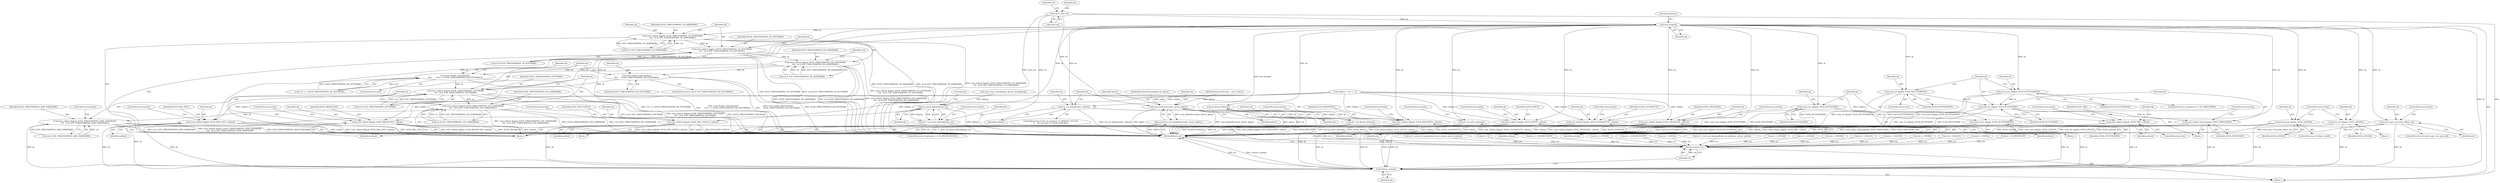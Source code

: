 digraph "0_linux_3e10986d1d698140747fcfc2761ec9cb64c1d582@pointer" {
"1000115" [label="(Call,*sk = sock->sk)"];
"1000132" [label="(Call,sock_bindtodevice(sk, optval, optlen))"];
"1000131" [label="(Return,return sock_bindtodevice(sk, optval, optlen);)"];
"1000159" [label="(Call,lock_sock(sk))"];
"1000176" [label="(Call,sock_valbool_flag(sk, SOCK_DBG, valbool))"];
"1000664" [label="(Call,release_sock(sk))"];
"1000201" [label="(Call,sock_valbool_flag(sk, SOCK_LOCALROUTE, valbool))"];
"1000207" [label="(Call,sock_valbool_flag(sk, SOCK_BROADCAST, valbool))"];
"1000235" [label="(Call,sk->sk_write_space(sk))"];
"1000299" [label="(Call,tcp_set_keepalive(sk, valbool))"];
"1000302" [label="(Call,sock_valbool_flag(sk, SOCK_KEEPOPEN, valbool))"];
"1000308" [label="(Call,sock_valbool_flag(sk, SOCK_URGINLINE, valbool))"];
"1000373" [label="(Call,sock_reset_flag(sk, SOCK_LINGER))"];
"1000405" [label="(Call,sock_set_flag(sk, SOCK_LINGER))"];
"1000439" [label="(Call,sock_reset_flag(sk, SOCK_RCVTSTAMPNS))"];
"1000446" [label="(Call,sock_set_flag(sk, SOCK_RCVTSTAMP))"];
"1000449" [label="(Call,sock_enable_timestamp(sk, SOCK_TIMESTAMP))"];
"1000443" [label="(Call,sock_set_flag(sk, SOCK_RCVTSTAMPNS))"];
"1000454" [label="(Call,sock_reset_flag(sk, SOCK_RCVTSTAMP))"];
"1000457" [label="(Call,sock_reset_flag(sk, SOCK_RCVTSTAMPNS))"];
"1000472" [label="(Call,sock_valbool_flag(sk, SOCK_TIMESTAMPING_TX_HARDWARE,\n\t\t\t\t  val & SOF_TIMESTAMPING_TX_HARDWARE))"];
"1000478" [label="(Call,sock_valbool_flag(sk, SOCK_TIMESTAMPING_TX_SOFTWARE,\n\t\t\t\t  val & SOF_TIMESTAMPING_TX_SOFTWARE))"];
"1000484" [label="(Call,sock_valbool_flag(sk, SOCK_TIMESTAMPING_RX_HARDWARE,\n\t\t\t\t  val & SOF_TIMESTAMPING_RX_HARDWARE))"];
"1000494" [label="(Call,sock_enable_timestamp(sk,\n\t\t\t\t\t      SOCK_TIMESTAMPING_RX_SOFTWARE))"];
"1000503" [label="(Call,sock_valbool_flag(sk, SOCK_TIMESTAMPING_SOFTWARE,\n\t\t\t\t  val & SOF_TIMESTAMPING_SOFTWARE))"];
"1000509" [label="(Call,sock_valbool_flag(sk, SOCK_TIMESTAMPING_SYS_HARDWARE,\n\t\t\t\t  val & SOF_TIMESTAMPING_SYS_HARDWARE))"];
"1000515" [label="(Call,sock_valbool_flag(sk, SOCK_TIMESTAMPING_RAW_HARDWARE,\n\t\t\t\t  val & SOF_TIMESTAMPING_RAW_HARDWARE))"];
"1000498" [label="(Call,sock_disable_timestamp(sk,\n\t\t\t\t\t       (1UL << SOCK_TIMESTAMPING_RX_SOFTWARE)))"];
"1000580" [label="(Call,sk_attach_filter(&fprog, sk))"];
"1000578" [label="(Call,ret = sk_attach_filter(&fprog, sk))"];
"1000666" [label="(Return,return ret;)"];
"1000588" [label="(Call,sk_detach_filter(sk))"];
"1000586" [label="(Call,ret = sk_detach_filter(sk))"];
"1000625" [label="(Call,sock_valbool_flag(sk, SOCK_RXQ_OVFL, valbool))"];
"1000631" [label="(Call,sock_valbool_flag(sk, SOCK_WIFI_STATUS, valbool))"];
"1000643" [label="(Call,sock->ops->set_peek_off(sk, val))"];
"1000653" [label="(Call,sock_valbool_flag(sk, SOCK_NOFCS, valbool))"];
"1000441" [label="(Identifier,SOCK_RCVTSTAMPNS)"];
"1000584" [label="(ControlStructure,break;)"];
"1000457" [label="(Call,sock_reset_flag(sk, SOCK_RCVTSTAMPNS))"];
"1000487" [label="(Call,val & SOF_TIMESTAMPING_RX_HARDWARE)"];
"1000481" [label="(Call,val & SOF_TIMESTAMPING_TX_SOFTWARE)"];
"1000586" [label="(Call,ret = sk_detach_filter(sk))"];
"1000211" [label="(ControlStructure,break;)"];
"1000484" [label="(Call,sock_valbool_flag(sk, SOCK_TIMESTAMPING_RX_HARDWARE,\n\t\t\t\t  val & SOF_TIMESTAMPING_RX_HARDWARE))"];
"1000454" [label="(Call,sock_reset_flag(sk, SOCK_RCVTSTAMP))"];
"1000581" [label="(Call,&fprog)"];
"1000631" [label="(Call,sock_valbool_flag(sk, SOCK_WIFI_STATUS, valbool))"];
"1000202" [label="(Identifier,sk)"];
"1000160" [label="(Identifier,sk)"];
"1000208" [label="(Identifier,sk)"];
"1000533" [label="(Call,ret = sock_set_timeout(&sk->sk_rcvtimeo, optval, optlen))"];
"1000132" [label="(Call,sock_bindtodevice(sk, optval, optlen))"];
"1000578" [label="(Call,ret = sk_attach_filter(&fprog, sk))"];
"1000201" [label="(Call,sock_valbool_flag(sk, SOCK_LOCALROUTE, valbool))"];
"1000435" [label="(ControlStructure,if (optname == SO_TIMESTAMP))"];
"1000210" [label="(Identifier,valbool)"];
"1000134" [label="(Identifier,optval)"];
"1000453" [label="(Block,)"];
"1000448" [label="(Identifier,SOCK_RCVTSTAMP)"];
"1000588" [label="(Call,sk_detach_filter(sk))"];
"1000645" [label="(Identifier,val)"];
"1000627" [label="(Identifier,SOCK_RXQ_OVFL)"];
"1000302" [label="(Call,sock_valbool_flag(sk, SOCK_KEEPOPEN, valbool))"];
"1000124" [label="(Call,ret = 0)"];
"1000497" [label="(ControlStructure,else)"];
"1000209" [label="(Identifier,SOCK_BROADCAST)"];
"1000485" [label="(Identifier,sk)"];
"1000458" [label="(Identifier,sk)"];
"1000659" [label="(Call,ret = -ENOPROTOOPT)"];
"1000444" [label="(Identifier,sk)"];
"1000177" [label="(Identifier,sk)"];
"1000656" [label="(Identifier,valbool)"];
"1000664" [label="(Call,release_sock(sk))"];
"1000667" [label="(Identifier,ret)"];
"1000112" [label="(MethodParameterIn,unsigned int optlen)"];
"1000338" [label="(Call,ret = -EPERM)"];
"1000179" [label="(Identifier,valbool)"];
"1000657" [label="(ControlStructure,break;)"];
"1000643" [label="(Call,sock->ops->set_peek_off(sk, val))"];
"1000195" [label="(Call,ret = -ENOPROTOOPT)"];
"1000590" [label="(ControlStructure,break;)"];
"1000635" [label="(ControlStructure,break;)"];
"1000460" [label="(ControlStructure,break;)"];
"1000306" [label="(ControlStructure,break;)"];
"1000633" [label="(Identifier,SOCK_WIFI_STATUS)"];
"1000500" [label="(Call,1UL << SOCK_TIMESTAMPING_RX_SOFTWARE)"];
"1000311" [label="(Identifier,valbool)"];
"1000374" [label="(Identifier,sk)"];
"1000235" [label="(Call,sk->sk_write_space(sk))"];
"1000368" [label="(ControlStructure,if (!ling.l_onoff))"];
"1000451" [label="(Identifier,SOCK_TIMESTAMP)"];
"1000518" [label="(Call,val & SOF_TIMESTAMPING_RAW_HARDWARE)"];
"1000467" [label="(Call,ret = -EINVAL)"];
"1000125" [label="(Identifier,ret)"];
"1000515" [label="(Call,sock_valbool_flag(sk, SOCK_TIMESTAMPING_RAW_HARDWARE,\n\t\t\t\t  val & SOF_TIMESTAMPING_RAW_HARDWARE))"];
"1000544" [label="(Call,ret = sock_set_timeout(&sk->sk_sndtimeo, optval, optlen))"];
"1000637" [label="(ControlStructure,if (sock->ops->set_peek_off))"];
"1000312" [label="(ControlStructure,break;)"];
"1000480" [label="(Identifier,SOCK_TIMESTAMPING_TX_SOFTWARE)"];
"1000115" [label="(Call,*sk = sock->sk)"];
"1000589" [label="(Identifier,sk)"];
"1000450" [label="(Identifier,sk)"];
"1000280" [label="(Call,ret = -EPERM)"];
"1000176" [label="(Call,sock_valbool_flag(sk, SOCK_DBG, valbool))"];
"1000301" [label="(Identifier,valbool)"];
"1000287" [label="(ControlStructure,if (sk->sk_protocol == IPPROTO_TCP &&\n\t\t    sk->sk_type == SOCK_STREAM))"];
"1000499" [label="(Identifier,sk)"];
"1000571" [label="(Call,copy_from_user(&fprog, optval, sizeof(fprog)))"];
"1000486" [label="(Identifier,SOCK_TIMESTAMPING_RX_HARDWARE)"];
"1000299" [label="(Call,tcp_set_keepalive(sk, valbool))"];
"1000116" [label="(Identifier,sk)"];
"1000133" [label="(Identifier,sk)"];
"1000472" [label="(Call,sock_valbool_flag(sk, SOCK_TIMESTAMPING_TX_HARDWARE,\n\t\t\t\t  val & SOF_TIMESTAMPING_TX_HARDWARE))"];
"1000626" [label="(Identifier,sk)"];
"1000205" [label="(ControlStructure,break;)"];
"1000305" [label="(Identifier,valbool)"];
"1000665" [label="(Identifier,sk)"];
"1000445" [label="(Identifier,SOCK_RCVTSTAMPNS)"];
"1000439" [label="(Call,sock_reset_flag(sk, SOCK_RCVTSTAMPNS))"];
"1000350" [label="(Call,ret = -EINVAL)"];
"1000111" [label="(MethodParameterIn,char __user *optval)"];
"1000113" [label="(Block,)"];
"1000440" [label="(Identifier,sk)"];
"1000310" [label="(Identifier,SOCK_URGINLINE)"];
"1000473" [label="(Identifier,sk)"];
"1000494" [label="(Call,sock_enable_timestamp(sk,\n\t\t\t\t\t      SOCK_TIMESTAMPING_RX_SOFTWARE))"];
"1000512" [label="(Call,val & SOF_TIMESTAMPING_SYS_HARDWARE)"];
"1000300" [label="(Identifier,sk)"];
"1000580" [label="(Call,sk_attach_filter(&fprog, sk))"];
"1000244" [label="(Call,ret = -EPERM)"];
"1000159" [label="(Call,lock_sock(sk))"];
"1000162" [label="(Identifier,optname)"];
"1000629" [label="(ControlStructure,break;)"];
"1000363" [label="(Call,ret = -EFAULT)"];
"1000504" [label="(Identifier,sk)"];
"1000434" [label="(Block,)"];
"1000171" [label="(Call,ret = -EACCES)"];
"1000303" [label="(Identifier,sk)"];
"1000237" [label="(ControlStructure,break;)"];
"1000446" [label="(Call,sock_set_flag(sk, SOCK_RCVTSTAMP))"];
"1000503" [label="(Call,sock_valbool_flag(sk, SOCK_TIMESTAMPING_SOFTWARE,\n\t\t\t\t  val & SOF_TIMESTAMPING_SOFTWARE))"];
"1000117" [label="(Call,sock->sk)"];
"1000517" [label="(Identifier,SOCK_TIMESTAMPING_RAW_HARDWARE)"];
"1000308" [label="(Call,sock_valbool_flag(sk, SOCK_URGINLINE, valbool))"];
"1000456" [label="(Identifier,SOCK_RCVTSTAMP)"];
"1000475" [label="(Call,val & SOF_TIMESTAMPING_TX_HARDWARE)"];
"1000373" [label="(Call,sock_reset_flag(sk, SOCK_LINGER))"];
"1000474" [label="(Identifier,SOCK_TIMESTAMPING_TX_HARDWARE)"];
"1000506" [label="(Call,val & SOF_TIMESTAMPING_SOFTWARE)"];
"1000628" [label="(Identifier,valbool)"];
"1000492" [label="(Identifier,val)"];
"1000127" [label="(ControlStructure,if (optname == SO_BINDTODEVICE))"];
"1000204" [label="(Identifier,valbool)"];
"1000654" [label="(Identifier,sk)"];
"1000377" [label="(Block,)"];
"1000644" [label="(Identifier,sk)"];
"1000153" [label="(Call,valbool = val ? 1 : 0)"];
"1000459" [label="(Identifier,SOCK_RCVTSTAMPNS)"];
"1000651" [label="(ControlStructure,break;)"];
"1000505" [label="(Identifier,SOCK_TIMESTAMPING_SOFTWARE)"];
"1000443" [label="(Call,sock_set_flag(sk, SOCK_RCVTSTAMPNS))"];
"1000406" [label="(Identifier,sk)"];
"1000175" [label="(ControlStructure,else)"];
"1000498" [label="(Call,sock_disable_timestamp(sk,\n\t\t\t\t\t       (1UL << SOCK_TIMESTAMPING_RX_SOFTWARE)))"];
"1000478" [label="(Call,sock_valbool_flag(sk, SOCK_TIMESTAMPING_TX_SOFTWARE,\n\t\t\t\t  val & SOF_TIMESTAMPING_TX_SOFTWARE))"];
"1000668" [label="(MethodReturn,int)"];
"1000207" [label="(Call,sock_valbool_flag(sk, SOCK_BROADCAST, valbool))"];
"1000510" [label="(Identifier,sk)"];
"1000163" [label="(Block,)"];
"1000495" [label="(Identifier,sk)"];
"1000516" [label="(Identifier,sk)"];
"1000447" [label="(Identifier,sk)"];
"1000455" [label="(Identifier,sk)"];
"1000634" [label="(Identifier,valbool)"];
"1000509" [label="(Call,sock_valbool_flag(sk, SOCK_TIMESTAMPING_SYS_HARDWARE,\n\t\t\t\t  val & SOF_TIMESTAMPING_SYS_HARDWARE))"];
"1000408" [label="(ControlStructure,break;)"];
"1000479" [label="(Identifier,sk)"];
"1000203" [label="(Identifier,SOCK_LOCALROUTE)"];
"1000613" [label="(Call,ret = -EPERM)"];
"1000511" [label="(Identifier,SOCK_TIMESTAMPING_SYS_HARDWARE)"];
"1000180" [label="(ControlStructure,break;)"];
"1000566" [label="(Call,ret = -EFAULT)"];
"1000653" [label="(Call,sock_valbool_flag(sk, SOCK_NOFCS, valbool))"];
"1000583" [label="(Identifier,sk)"];
"1000564" [label="(Block,)"];
"1000521" [label="(ControlStructure,break;)"];
"1000442" [label="(ControlStructure,else)"];
"1000496" [label="(Identifier,SOCK_TIMESTAMPING_RX_SOFTWARE)"];
"1000655" [label="(Identifier,SOCK_NOFCS)"];
"1000236" [label="(Identifier,sk)"];
"1000135" [label="(Identifier,optlen)"];
"1000407" [label="(Identifier,SOCK_LINGER)"];
"1000579" [label="(Identifier,ret)"];
"1000587" [label="(Identifier,ret)"];
"1000555" [label="(Call,ret = -EINVAL)"];
"1000632" [label="(Identifier,sk)"];
"1000490" [label="(ControlStructure,if (val & SOF_TIMESTAMPING_RX_SOFTWARE))"];
"1000304" [label="(Identifier,SOCK_KEEPOPEN)"];
"1000647" [label="(Call,ret = -EOPNOTSUPP)"];
"1000178" [label="(Identifier,SOCK_DBG)"];
"1000375" [label="(Identifier,SOCK_LINGER)"];
"1000405" [label="(Call,sock_set_flag(sk, SOCK_LINGER))"];
"1000449" [label="(Call,sock_enable_timestamp(sk, SOCK_TIMESTAMP))"];
"1000625" [label="(Call,sock_valbool_flag(sk, SOCK_RXQ_OVFL, valbool))"];
"1000131" [label="(Return,return sock_bindtodevice(sk, optval, optlen);)"];
"1000666" [label="(Return,return ret;)"];
"1000309" [label="(Identifier,sk)"];
"1000115" -> "1000113"  [label="AST: "];
"1000115" -> "1000117"  [label="CFG: "];
"1000116" -> "1000115"  [label="AST: "];
"1000117" -> "1000115"  [label="AST: "];
"1000125" -> "1000115"  [label="CFG: "];
"1000115" -> "1000668"  [label="DDG: sock->sk"];
"1000115" -> "1000668"  [label="DDG: sk"];
"1000115" -> "1000132"  [label="DDG: sk"];
"1000115" -> "1000159"  [label="DDG: sk"];
"1000132" -> "1000131"  [label="AST: "];
"1000132" -> "1000135"  [label="CFG: "];
"1000133" -> "1000132"  [label="AST: "];
"1000134" -> "1000132"  [label="AST: "];
"1000135" -> "1000132"  [label="AST: "];
"1000131" -> "1000132"  [label="CFG: "];
"1000132" -> "1000668"  [label="DDG: sock_bindtodevice(sk, optval, optlen)"];
"1000132" -> "1000668"  [label="DDG: optval"];
"1000132" -> "1000668"  [label="DDG: sk"];
"1000132" -> "1000668"  [label="DDG: optlen"];
"1000132" -> "1000131"  [label="DDG: sock_bindtodevice(sk, optval, optlen)"];
"1000111" -> "1000132"  [label="DDG: optval"];
"1000112" -> "1000132"  [label="DDG: optlen"];
"1000131" -> "1000127"  [label="AST: "];
"1000668" -> "1000131"  [label="CFG: "];
"1000131" -> "1000668"  [label="DDG: <RET>"];
"1000159" -> "1000113"  [label="AST: "];
"1000159" -> "1000160"  [label="CFG: "];
"1000160" -> "1000159"  [label="AST: "];
"1000162" -> "1000159"  [label="CFG: "];
"1000159" -> "1000668"  [label="DDG: lock_sock(sk)"];
"1000159" -> "1000176"  [label="DDG: sk"];
"1000159" -> "1000201"  [label="DDG: sk"];
"1000159" -> "1000207"  [label="DDG: sk"];
"1000159" -> "1000235"  [label="DDG: sk"];
"1000159" -> "1000299"  [label="DDG: sk"];
"1000159" -> "1000302"  [label="DDG: sk"];
"1000159" -> "1000308"  [label="DDG: sk"];
"1000159" -> "1000373"  [label="DDG: sk"];
"1000159" -> "1000405"  [label="DDG: sk"];
"1000159" -> "1000439"  [label="DDG: sk"];
"1000159" -> "1000443"  [label="DDG: sk"];
"1000159" -> "1000454"  [label="DDG: sk"];
"1000159" -> "1000472"  [label="DDG: sk"];
"1000159" -> "1000580"  [label="DDG: sk"];
"1000159" -> "1000588"  [label="DDG: sk"];
"1000159" -> "1000625"  [label="DDG: sk"];
"1000159" -> "1000631"  [label="DDG: sk"];
"1000159" -> "1000643"  [label="DDG: sk"];
"1000159" -> "1000653"  [label="DDG: sk"];
"1000159" -> "1000664"  [label="DDG: sk"];
"1000176" -> "1000175"  [label="AST: "];
"1000176" -> "1000179"  [label="CFG: "];
"1000177" -> "1000176"  [label="AST: "];
"1000178" -> "1000176"  [label="AST: "];
"1000179" -> "1000176"  [label="AST: "];
"1000180" -> "1000176"  [label="CFG: "];
"1000176" -> "1000668"  [label="DDG: SOCK_DBG"];
"1000176" -> "1000668"  [label="DDG: valbool"];
"1000176" -> "1000668"  [label="DDG: sock_valbool_flag(sk, SOCK_DBG, valbool)"];
"1000153" -> "1000176"  [label="DDG: valbool"];
"1000176" -> "1000664"  [label="DDG: sk"];
"1000664" -> "1000113"  [label="AST: "];
"1000664" -> "1000665"  [label="CFG: "];
"1000665" -> "1000664"  [label="AST: "];
"1000667" -> "1000664"  [label="CFG: "];
"1000664" -> "1000668"  [label="DDG: release_sock(sk)"];
"1000664" -> "1000668"  [label="DDG: sk"];
"1000308" -> "1000664"  [label="DDG: sk"];
"1000588" -> "1000664"  [label="DDG: sk"];
"1000643" -> "1000664"  [label="DDG: sk"];
"1000449" -> "1000664"  [label="DDG: sk"];
"1000515" -> "1000664"  [label="DDG: sk"];
"1000207" -> "1000664"  [label="DDG: sk"];
"1000653" -> "1000664"  [label="DDG: sk"];
"1000373" -> "1000664"  [label="DDG: sk"];
"1000201" -> "1000664"  [label="DDG: sk"];
"1000625" -> "1000664"  [label="DDG: sk"];
"1000235" -> "1000664"  [label="DDG: sk"];
"1000631" -> "1000664"  [label="DDG: sk"];
"1000302" -> "1000664"  [label="DDG: sk"];
"1000580" -> "1000664"  [label="DDG: sk"];
"1000405" -> "1000664"  [label="DDG: sk"];
"1000457" -> "1000664"  [label="DDG: sk"];
"1000201" -> "1000163"  [label="AST: "];
"1000201" -> "1000204"  [label="CFG: "];
"1000202" -> "1000201"  [label="AST: "];
"1000203" -> "1000201"  [label="AST: "];
"1000204" -> "1000201"  [label="AST: "];
"1000205" -> "1000201"  [label="CFG: "];
"1000201" -> "1000668"  [label="DDG: sock_valbool_flag(sk, SOCK_LOCALROUTE, valbool)"];
"1000201" -> "1000668"  [label="DDG: SOCK_LOCALROUTE"];
"1000201" -> "1000668"  [label="DDG: valbool"];
"1000153" -> "1000201"  [label="DDG: valbool"];
"1000207" -> "1000163"  [label="AST: "];
"1000207" -> "1000210"  [label="CFG: "];
"1000208" -> "1000207"  [label="AST: "];
"1000209" -> "1000207"  [label="AST: "];
"1000210" -> "1000207"  [label="AST: "];
"1000211" -> "1000207"  [label="CFG: "];
"1000207" -> "1000668"  [label="DDG: SOCK_BROADCAST"];
"1000207" -> "1000668"  [label="DDG: valbool"];
"1000207" -> "1000668"  [label="DDG: sock_valbool_flag(sk, SOCK_BROADCAST, valbool)"];
"1000153" -> "1000207"  [label="DDG: valbool"];
"1000235" -> "1000163"  [label="AST: "];
"1000235" -> "1000236"  [label="CFG: "];
"1000236" -> "1000235"  [label="AST: "];
"1000237" -> "1000235"  [label="CFG: "];
"1000235" -> "1000668"  [label="DDG: sk->sk_write_space(sk)"];
"1000299" -> "1000287"  [label="AST: "];
"1000299" -> "1000301"  [label="CFG: "];
"1000300" -> "1000299"  [label="AST: "];
"1000301" -> "1000299"  [label="AST: "];
"1000303" -> "1000299"  [label="CFG: "];
"1000299" -> "1000668"  [label="DDG: tcp_set_keepalive(sk, valbool)"];
"1000153" -> "1000299"  [label="DDG: valbool"];
"1000299" -> "1000302"  [label="DDG: sk"];
"1000299" -> "1000302"  [label="DDG: valbool"];
"1000302" -> "1000163"  [label="AST: "];
"1000302" -> "1000305"  [label="CFG: "];
"1000303" -> "1000302"  [label="AST: "];
"1000304" -> "1000302"  [label="AST: "];
"1000305" -> "1000302"  [label="AST: "];
"1000306" -> "1000302"  [label="CFG: "];
"1000302" -> "1000668"  [label="DDG: SOCK_KEEPOPEN"];
"1000302" -> "1000668"  [label="DDG: valbool"];
"1000302" -> "1000668"  [label="DDG: sock_valbool_flag(sk, SOCK_KEEPOPEN, valbool)"];
"1000153" -> "1000302"  [label="DDG: valbool"];
"1000308" -> "1000163"  [label="AST: "];
"1000308" -> "1000311"  [label="CFG: "];
"1000309" -> "1000308"  [label="AST: "];
"1000310" -> "1000308"  [label="AST: "];
"1000311" -> "1000308"  [label="AST: "];
"1000312" -> "1000308"  [label="CFG: "];
"1000308" -> "1000668"  [label="DDG: SOCK_URGINLINE"];
"1000308" -> "1000668"  [label="DDG: valbool"];
"1000308" -> "1000668"  [label="DDG: sock_valbool_flag(sk, SOCK_URGINLINE, valbool)"];
"1000153" -> "1000308"  [label="DDG: valbool"];
"1000373" -> "1000368"  [label="AST: "];
"1000373" -> "1000375"  [label="CFG: "];
"1000374" -> "1000373"  [label="AST: "];
"1000375" -> "1000373"  [label="AST: "];
"1000408" -> "1000373"  [label="CFG: "];
"1000373" -> "1000668"  [label="DDG: SOCK_LINGER"];
"1000373" -> "1000668"  [label="DDG: sock_reset_flag(sk, SOCK_LINGER)"];
"1000405" -> "1000377"  [label="AST: "];
"1000405" -> "1000407"  [label="CFG: "];
"1000406" -> "1000405"  [label="AST: "];
"1000407" -> "1000405"  [label="AST: "];
"1000408" -> "1000405"  [label="CFG: "];
"1000405" -> "1000668"  [label="DDG: sock_set_flag(sk, SOCK_LINGER)"];
"1000405" -> "1000668"  [label="DDG: SOCK_LINGER"];
"1000439" -> "1000435"  [label="AST: "];
"1000439" -> "1000441"  [label="CFG: "];
"1000440" -> "1000439"  [label="AST: "];
"1000441" -> "1000439"  [label="AST: "];
"1000447" -> "1000439"  [label="CFG: "];
"1000439" -> "1000668"  [label="DDG: SOCK_RCVTSTAMPNS"];
"1000439" -> "1000668"  [label="DDG: sock_reset_flag(sk, SOCK_RCVTSTAMPNS)"];
"1000439" -> "1000446"  [label="DDG: sk"];
"1000446" -> "1000434"  [label="AST: "];
"1000446" -> "1000448"  [label="CFG: "];
"1000447" -> "1000446"  [label="AST: "];
"1000448" -> "1000446"  [label="AST: "];
"1000450" -> "1000446"  [label="CFG: "];
"1000446" -> "1000668"  [label="DDG: sock_set_flag(sk, SOCK_RCVTSTAMP)"];
"1000446" -> "1000668"  [label="DDG: SOCK_RCVTSTAMP"];
"1000443" -> "1000446"  [label="DDG: sk"];
"1000446" -> "1000449"  [label="DDG: sk"];
"1000449" -> "1000434"  [label="AST: "];
"1000449" -> "1000451"  [label="CFG: "];
"1000450" -> "1000449"  [label="AST: "];
"1000451" -> "1000449"  [label="AST: "];
"1000460" -> "1000449"  [label="CFG: "];
"1000449" -> "1000668"  [label="DDG: sock_enable_timestamp(sk, SOCK_TIMESTAMP)"];
"1000449" -> "1000668"  [label="DDG: SOCK_TIMESTAMP"];
"1000443" -> "1000442"  [label="AST: "];
"1000443" -> "1000445"  [label="CFG: "];
"1000444" -> "1000443"  [label="AST: "];
"1000445" -> "1000443"  [label="AST: "];
"1000447" -> "1000443"  [label="CFG: "];
"1000443" -> "1000668"  [label="DDG: sock_set_flag(sk, SOCK_RCVTSTAMPNS)"];
"1000443" -> "1000668"  [label="DDG: SOCK_RCVTSTAMPNS"];
"1000454" -> "1000453"  [label="AST: "];
"1000454" -> "1000456"  [label="CFG: "];
"1000455" -> "1000454"  [label="AST: "];
"1000456" -> "1000454"  [label="AST: "];
"1000458" -> "1000454"  [label="CFG: "];
"1000454" -> "1000668"  [label="DDG: sock_reset_flag(sk, SOCK_RCVTSTAMP)"];
"1000454" -> "1000668"  [label="DDG: SOCK_RCVTSTAMP"];
"1000454" -> "1000457"  [label="DDG: sk"];
"1000457" -> "1000453"  [label="AST: "];
"1000457" -> "1000459"  [label="CFG: "];
"1000458" -> "1000457"  [label="AST: "];
"1000459" -> "1000457"  [label="AST: "];
"1000460" -> "1000457"  [label="CFG: "];
"1000457" -> "1000668"  [label="DDG: SOCK_RCVTSTAMPNS"];
"1000457" -> "1000668"  [label="DDG: sock_reset_flag(sk, SOCK_RCVTSTAMPNS)"];
"1000472" -> "1000163"  [label="AST: "];
"1000472" -> "1000475"  [label="CFG: "];
"1000473" -> "1000472"  [label="AST: "];
"1000474" -> "1000472"  [label="AST: "];
"1000475" -> "1000472"  [label="AST: "];
"1000479" -> "1000472"  [label="CFG: "];
"1000472" -> "1000668"  [label="DDG: sock_valbool_flag(sk, SOCK_TIMESTAMPING_TX_HARDWARE,\n\t\t\t\t  val & SOF_TIMESTAMPING_TX_HARDWARE)"];
"1000472" -> "1000668"  [label="DDG: SOCK_TIMESTAMPING_TX_HARDWARE"];
"1000472" -> "1000668"  [label="DDG: val & SOF_TIMESTAMPING_TX_HARDWARE"];
"1000475" -> "1000472"  [label="DDG: val"];
"1000475" -> "1000472"  [label="DDG: SOF_TIMESTAMPING_TX_HARDWARE"];
"1000472" -> "1000478"  [label="DDG: sk"];
"1000478" -> "1000163"  [label="AST: "];
"1000478" -> "1000481"  [label="CFG: "];
"1000479" -> "1000478"  [label="AST: "];
"1000480" -> "1000478"  [label="AST: "];
"1000481" -> "1000478"  [label="AST: "];
"1000485" -> "1000478"  [label="CFG: "];
"1000478" -> "1000668"  [label="DDG: SOCK_TIMESTAMPING_TX_SOFTWARE"];
"1000478" -> "1000668"  [label="DDG: val & SOF_TIMESTAMPING_TX_SOFTWARE"];
"1000478" -> "1000668"  [label="DDG: sock_valbool_flag(sk, SOCK_TIMESTAMPING_TX_SOFTWARE,\n\t\t\t\t  val & SOF_TIMESTAMPING_TX_SOFTWARE)"];
"1000481" -> "1000478"  [label="DDG: val"];
"1000481" -> "1000478"  [label="DDG: SOF_TIMESTAMPING_TX_SOFTWARE"];
"1000478" -> "1000484"  [label="DDG: sk"];
"1000484" -> "1000163"  [label="AST: "];
"1000484" -> "1000487"  [label="CFG: "];
"1000485" -> "1000484"  [label="AST: "];
"1000486" -> "1000484"  [label="AST: "];
"1000487" -> "1000484"  [label="AST: "];
"1000492" -> "1000484"  [label="CFG: "];
"1000484" -> "1000668"  [label="DDG: SOCK_TIMESTAMPING_RX_HARDWARE"];
"1000484" -> "1000668"  [label="DDG: val & SOF_TIMESTAMPING_RX_HARDWARE"];
"1000484" -> "1000668"  [label="DDG: sock_valbool_flag(sk, SOCK_TIMESTAMPING_RX_HARDWARE,\n\t\t\t\t  val & SOF_TIMESTAMPING_RX_HARDWARE)"];
"1000487" -> "1000484"  [label="DDG: val"];
"1000487" -> "1000484"  [label="DDG: SOF_TIMESTAMPING_RX_HARDWARE"];
"1000484" -> "1000494"  [label="DDG: sk"];
"1000484" -> "1000498"  [label="DDG: sk"];
"1000494" -> "1000490"  [label="AST: "];
"1000494" -> "1000496"  [label="CFG: "];
"1000495" -> "1000494"  [label="AST: "];
"1000496" -> "1000494"  [label="AST: "];
"1000504" -> "1000494"  [label="CFG: "];
"1000494" -> "1000668"  [label="DDG: sock_enable_timestamp(sk,\n\t\t\t\t\t      SOCK_TIMESTAMPING_RX_SOFTWARE)"];
"1000494" -> "1000668"  [label="DDG: SOCK_TIMESTAMPING_RX_SOFTWARE"];
"1000494" -> "1000503"  [label="DDG: sk"];
"1000503" -> "1000163"  [label="AST: "];
"1000503" -> "1000506"  [label="CFG: "];
"1000504" -> "1000503"  [label="AST: "];
"1000505" -> "1000503"  [label="AST: "];
"1000506" -> "1000503"  [label="AST: "];
"1000510" -> "1000503"  [label="CFG: "];
"1000503" -> "1000668"  [label="DDG: val & SOF_TIMESTAMPING_SOFTWARE"];
"1000503" -> "1000668"  [label="DDG: sock_valbool_flag(sk, SOCK_TIMESTAMPING_SOFTWARE,\n\t\t\t\t  val & SOF_TIMESTAMPING_SOFTWARE)"];
"1000503" -> "1000668"  [label="DDG: SOCK_TIMESTAMPING_SOFTWARE"];
"1000498" -> "1000503"  [label="DDG: sk"];
"1000506" -> "1000503"  [label="DDG: val"];
"1000506" -> "1000503"  [label="DDG: SOF_TIMESTAMPING_SOFTWARE"];
"1000503" -> "1000509"  [label="DDG: sk"];
"1000509" -> "1000163"  [label="AST: "];
"1000509" -> "1000512"  [label="CFG: "];
"1000510" -> "1000509"  [label="AST: "];
"1000511" -> "1000509"  [label="AST: "];
"1000512" -> "1000509"  [label="AST: "];
"1000516" -> "1000509"  [label="CFG: "];
"1000509" -> "1000668"  [label="DDG: sock_valbool_flag(sk, SOCK_TIMESTAMPING_SYS_HARDWARE,\n\t\t\t\t  val & SOF_TIMESTAMPING_SYS_HARDWARE)"];
"1000509" -> "1000668"  [label="DDG: SOCK_TIMESTAMPING_SYS_HARDWARE"];
"1000509" -> "1000668"  [label="DDG: val & SOF_TIMESTAMPING_SYS_HARDWARE"];
"1000512" -> "1000509"  [label="DDG: val"];
"1000512" -> "1000509"  [label="DDG: SOF_TIMESTAMPING_SYS_HARDWARE"];
"1000509" -> "1000515"  [label="DDG: sk"];
"1000515" -> "1000163"  [label="AST: "];
"1000515" -> "1000518"  [label="CFG: "];
"1000516" -> "1000515"  [label="AST: "];
"1000517" -> "1000515"  [label="AST: "];
"1000518" -> "1000515"  [label="AST: "];
"1000521" -> "1000515"  [label="CFG: "];
"1000515" -> "1000668"  [label="DDG: val & SOF_TIMESTAMPING_RAW_HARDWARE"];
"1000515" -> "1000668"  [label="DDG: sock_valbool_flag(sk, SOCK_TIMESTAMPING_RAW_HARDWARE,\n\t\t\t\t  val & SOF_TIMESTAMPING_RAW_HARDWARE)"];
"1000515" -> "1000668"  [label="DDG: SOCK_TIMESTAMPING_RAW_HARDWARE"];
"1000518" -> "1000515"  [label="DDG: val"];
"1000518" -> "1000515"  [label="DDG: SOF_TIMESTAMPING_RAW_HARDWARE"];
"1000498" -> "1000497"  [label="AST: "];
"1000498" -> "1000500"  [label="CFG: "];
"1000499" -> "1000498"  [label="AST: "];
"1000500" -> "1000498"  [label="AST: "];
"1000504" -> "1000498"  [label="CFG: "];
"1000498" -> "1000668"  [label="DDG: sock_disable_timestamp(sk,\n\t\t\t\t\t       (1UL << SOCK_TIMESTAMPING_RX_SOFTWARE))"];
"1000498" -> "1000668"  [label="DDG: 1UL << SOCK_TIMESTAMPING_RX_SOFTWARE"];
"1000500" -> "1000498"  [label="DDG: 1UL"];
"1000500" -> "1000498"  [label="DDG: SOCK_TIMESTAMPING_RX_SOFTWARE"];
"1000580" -> "1000578"  [label="AST: "];
"1000580" -> "1000583"  [label="CFG: "];
"1000581" -> "1000580"  [label="AST: "];
"1000583" -> "1000580"  [label="AST: "];
"1000578" -> "1000580"  [label="CFG: "];
"1000580" -> "1000668"  [label="DDG: &fprog"];
"1000580" -> "1000578"  [label="DDG: &fprog"];
"1000580" -> "1000578"  [label="DDG: sk"];
"1000571" -> "1000580"  [label="DDG: &fprog"];
"1000578" -> "1000564"  [label="AST: "];
"1000579" -> "1000578"  [label="AST: "];
"1000584" -> "1000578"  [label="CFG: "];
"1000578" -> "1000668"  [label="DDG: ret"];
"1000578" -> "1000668"  [label="DDG: sk_attach_filter(&fprog, sk)"];
"1000578" -> "1000666"  [label="DDG: ret"];
"1000666" -> "1000113"  [label="AST: "];
"1000666" -> "1000667"  [label="CFG: "];
"1000667" -> "1000666"  [label="AST: "];
"1000668" -> "1000666"  [label="CFG: "];
"1000666" -> "1000668"  [label="DDG: <RET>"];
"1000667" -> "1000666"  [label="DDG: ret"];
"1000338" -> "1000666"  [label="DDG: ret"];
"1000171" -> "1000666"  [label="DDG: ret"];
"1000124" -> "1000666"  [label="DDG: ret"];
"1000350" -> "1000666"  [label="DDG: ret"];
"1000659" -> "1000666"  [label="DDG: ret"];
"1000363" -> "1000666"  [label="DDG: ret"];
"1000467" -> "1000666"  [label="DDG: ret"];
"1000586" -> "1000666"  [label="DDG: ret"];
"1000566" -> "1000666"  [label="DDG: ret"];
"1000533" -> "1000666"  [label="DDG: ret"];
"1000244" -> "1000666"  [label="DDG: ret"];
"1000195" -> "1000666"  [label="DDG: ret"];
"1000613" -> "1000666"  [label="DDG: ret"];
"1000647" -> "1000666"  [label="DDG: ret"];
"1000555" -> "1000666"  [label="DDG: ret"];
"1000544" -> "1000666"  [label="DDG: ret"];
"1000280" -> "1000666"  [label="DDG: ret"];
"1000588" -> "1000586"  [label="AST: "];
"1000588" -> "1000589"  [label="CFG: "];
"1000589" -> "1000588"  [label="AST: "];
"1000586" -> "1000588"  [label="CFG: "];
"1000588" -> "1000586"  [label="DDG: sk"];
"1000586" -> "1000163"  [label="AST: "];
"1000587" -> "1000586"  [label="AST: "];
"1000590" -> "1000586"  [label="CFG: "];
"1000586" -> "1000668"  [label="DDG: sk_detach_filter(sk)"];
"1000586" -> "1000668"  [label="DDG: ret"];
"1000625" -> "1000163"  [label="AST: "];
"1000625" -> "1000628"  [label="CFG: "];
"1000626" -> "1000625"  [label="AST: "];
"1000627" -> "1000625"  [label="AST: "];
"1000628" -> "1000625"  [label="AST: "];
"1000629" -> "1000625"  [label="CFG: "];
"1000625" -> "1000668"  [label="DDG: SOCK_RXQ_OVFL"];
"1000625" -> "1000668"  [label="DDG: valbool"];
"1000625" -> "1000668"  [label="DDG: sock_valbool_flag(sk, SOCK_RXQ_OVFL, valbool)"];
"1000153" -> "1000625"  [label="DDG: valbool"];
"1000631" -> "1000163"  [label="AST: "];
"1000631" -> "1000634"  [label="CFG: "];
"1000632" -> "1000631"  [label="AST: "];
"1000633" -> "1000631"  [label="AST: "];
"1000634" -> "1000631"  [label="AST: "];
"1000635" -> "1000631"  [label="CFG: "];
"1000631" -> "1000668"  [label="DDG: SOCK_WIFI_STATUS"];
"1000631" -> "1000668"  [label="DDG: sock_valbool_flag(sk, SOCK_WIFI_STATUS, valbool)"];
"1000631" -> "1000668"  [label="DDG: valbool"];
"1000153" -> "1000631"  [label="DDG: valbool"];
"1000643" -> "1000637"  [label="AST: "];
"1000643" -> "1000645"  [label="CFG: "];
"1000644" -> "1000643"  [label="AST: "];
"1000645" -> "1000643"  [label="AST: "];
"1000651" -> "1000643"  [label="CFG: "];
"1000643" -> "1000668"  [label="DDG: sock->ops->set_peek_off(sk, val)"];
"1000643" -> "1000668"  [label="DDG: val"];
"1000653" -> "1000163"  [label="AST: "];
"1000653" -> "1000656"  [label="CFG: "];
"1000654" -> "1000653"  [label="AST: "];
"1000655" -> "1000653"  [label="AST: "];
"1000656" -> "1000653"  [label="AST: "];
"1000657" -> "1000653"  [label="CFG: "];
"1000653" -> "1000668"  [label="DDG: valbool"];
"1000653" -> "1000668"  [label="DDG: SOCK_NOFCS"];
"1000653" -> "1000668"  [label="DDG: sock_valbool_flag(sk, SOCK_NOFCS, valbool)"];
"1000153" -> "1000653"  [label="DDG: valbool"];
}
